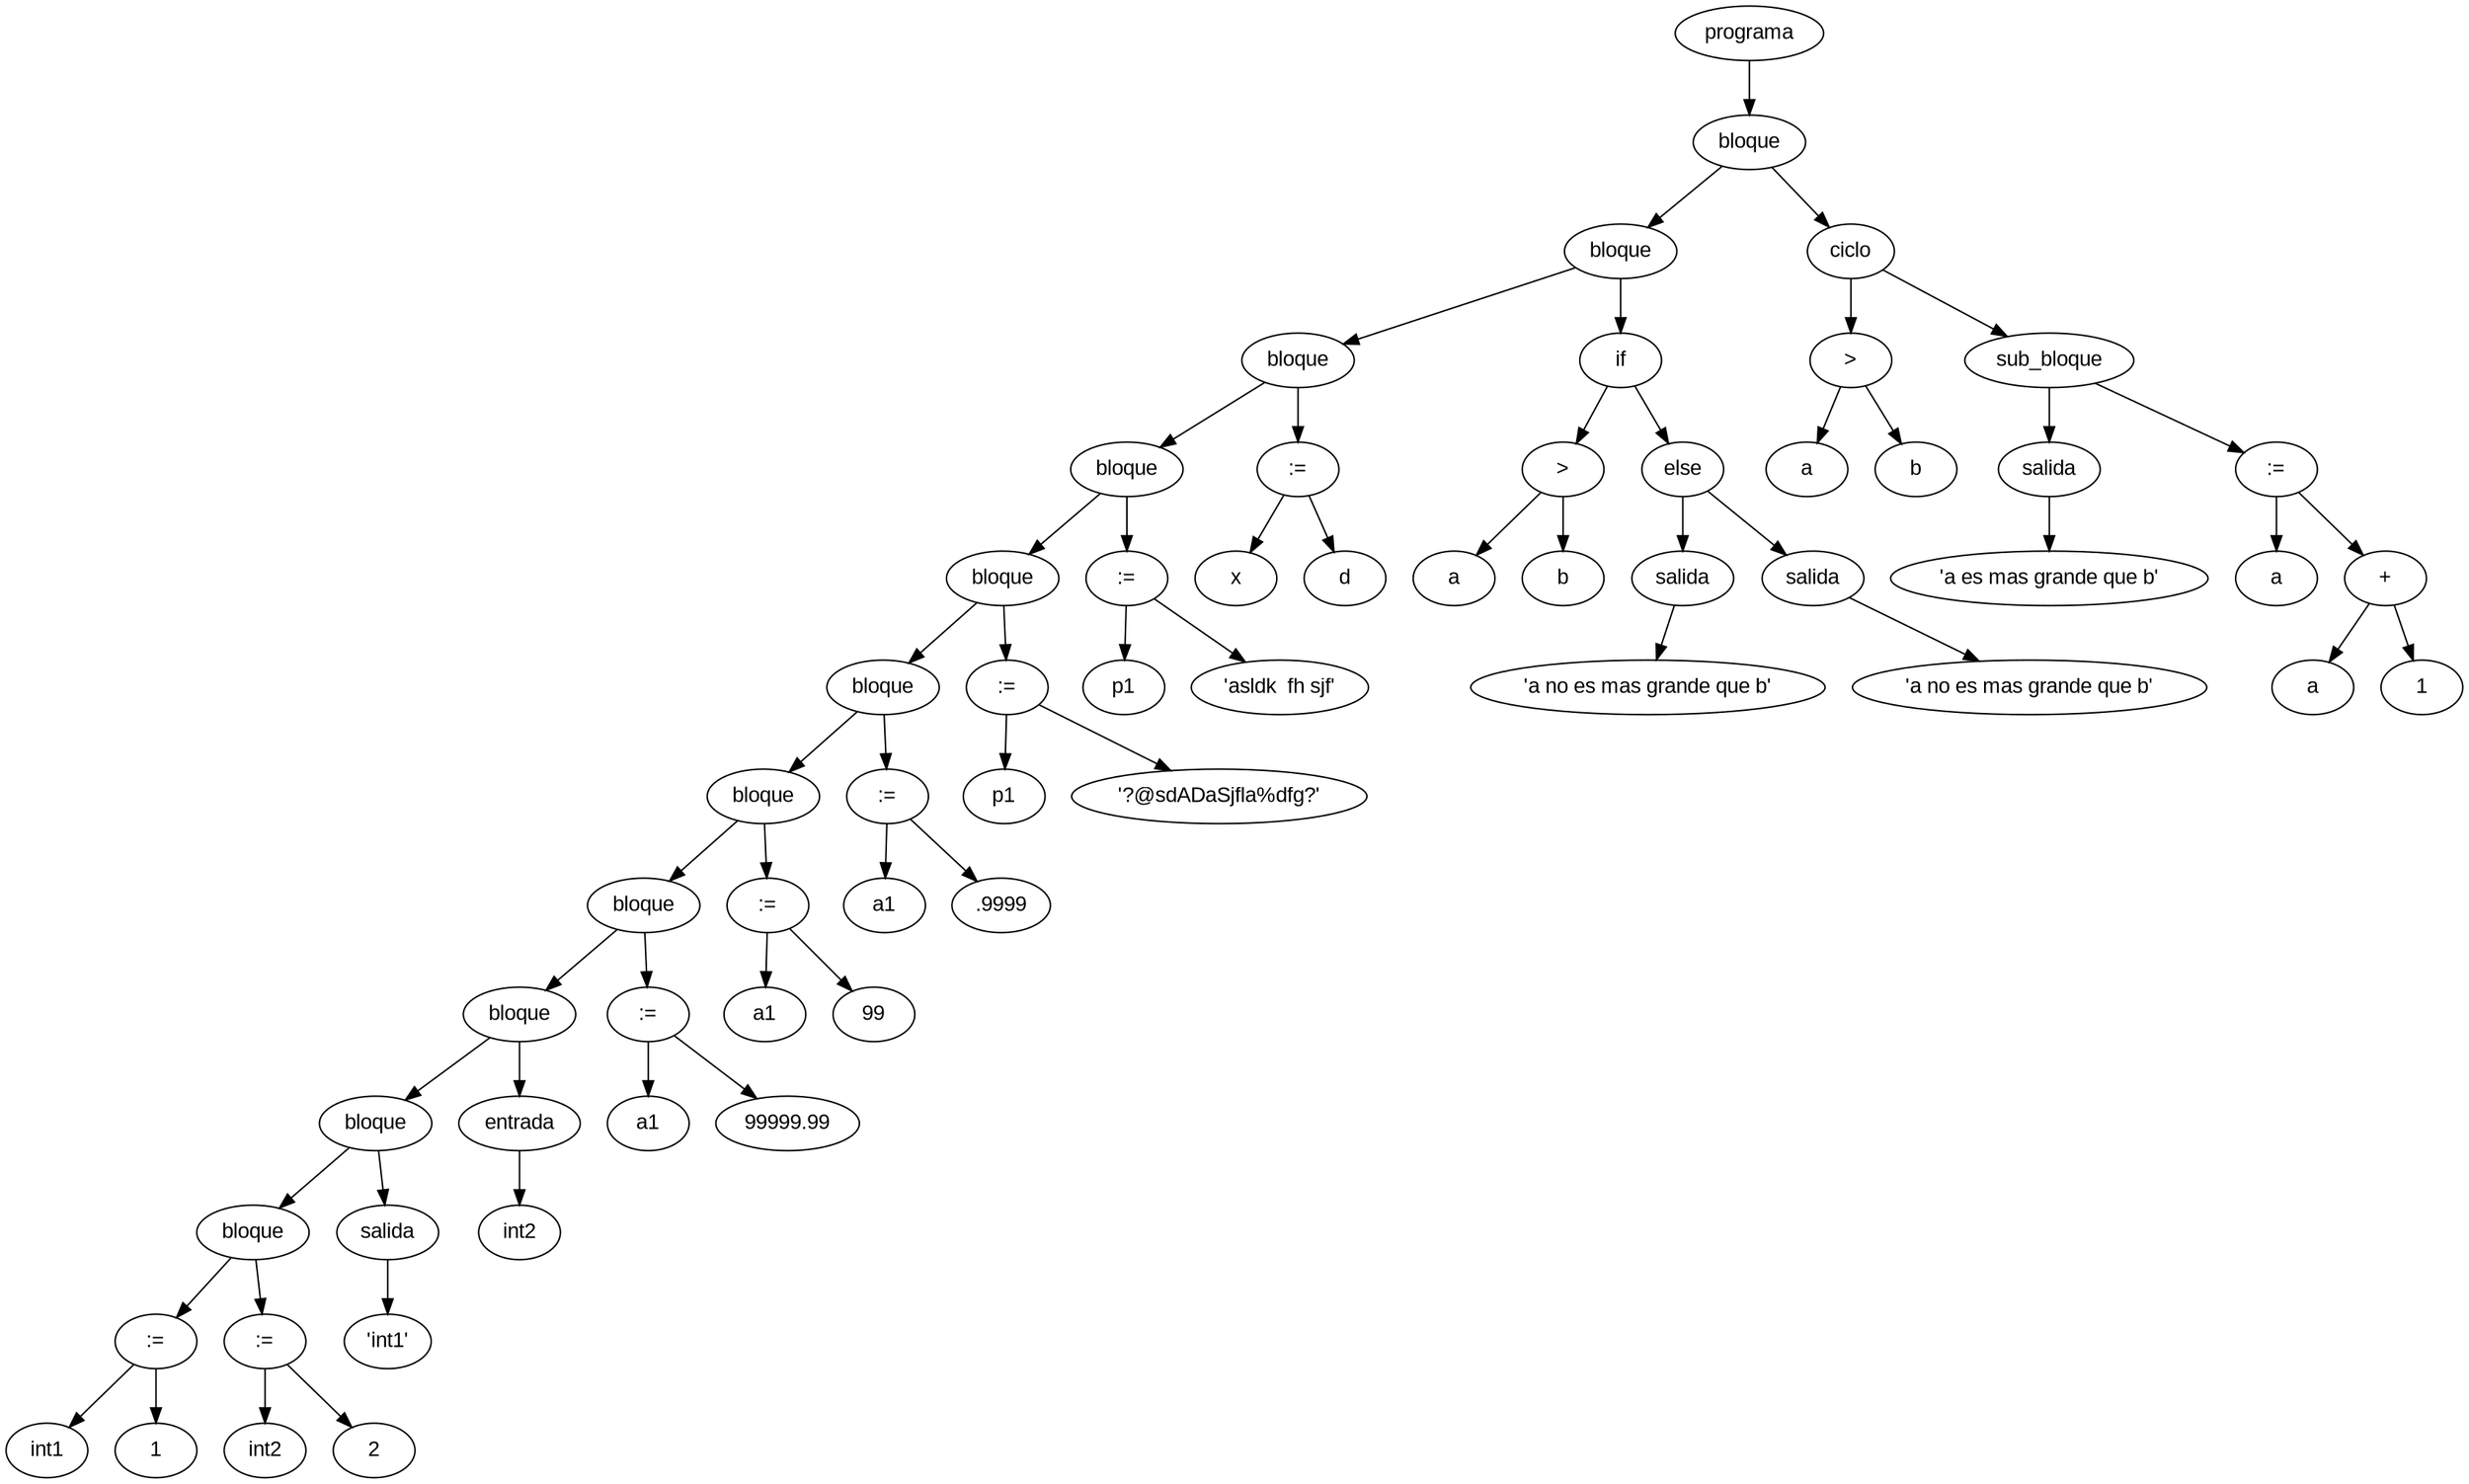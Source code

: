 digraph BST {
    node [fontname="Arial"];
id1 [label = "programa"];
id2 [label = "bloque"];
id3 [label = "bloque"];
id4 [label = "bloque"];
id5 [label = "bloque"];
id6 [label = "bloque"];
id7 [label = "bloque"];
id8 [label = "bloque"];
id9 [label = "bloque"];
id10 [label = "bloque"];
id11 [label = "bloque"];
id12 [label = "bloque"];
id13 [label = ":="];
id14 [label = "int1"];
id13 -> id14 ;
id15 [label = "1"];
id13 -> id15 ;
id12 -> id13 ;
id16 [label = ":="];
id17 [label = "int2"];
id16 -> id17 ;
id18 [label = "2"];
id16 -> id18 ;
id12 -> id16 ;
id11 -> id12 ;
id19 [label = "salida"];
id20 [label = "'int1'"];
id19 -> id20 ;
id11 -> id19 ;
id10 -> id11 ;
id21 [label = "entrada"];
id22 [label = "int2"];
id21 -> id22 ;
id10 -> id21 ;
id9 -> id10 ;
id23 [label = ":="];
id24 [label = "a1"];
id23 -> id24 ;
id25 [label = "99999.99"];
id23 -> id25 ;
id9 -> id23 ;
id8 -> id9 ;
id26 [label = ":="];
id27 [label = "a1"];
id26 -> id27 ;
id28 [label = "99"];
id26 -> id28 ;
id8 -> id26 ;
id7 -> id8 ;
id29 [label = ":="];
id30 [label = "a1"];
id29 -> id30 ;
id31 [label = ".9999"];
id29 -> id31 ;
id7 -> id29 ;
id6 -> id7 ;
id32 [label = ":="];
id33 [label = "p1"];
id32 -> id33 ;
id34 [label = "'?@sdADaSjfla%dfg?'"];
id32 -> id34 ;
id6 -> id32 ;
id5 -> id6 ;
id35 [label = ":="];
id36 [label = "p1"];
id35 -> id36 ;
id37 [label = "'asldk  fh sjf'"];
id35 -> id37 ;
id5 -> id35 ;
id4 -> id5 ;
id38 [label = ":="];
id39 [label = "x"];
id38 -> id39 ;
id40 [label = "d"];
id38 -> id40 ;
id4 -> id38 ;
id3 -> id4 ;
id41 [label = "if"];
id42 [label = ">"];
id43 [label = "a"];
id42 -> id43 ;
id44 [label = "b"];
id42 -> id44 ;
id41 -> id42 ;
id45 [label = "else"];
id46 [label = "salida"];
id47 [label = "'a no es mas grande que b'"];
id46 -> id47 ;
id45 -> id46 ;
id48 [label = "salida"];
id49 [label = "'a no es mas grande que b'"];
id48 -> id49 ;
id45 -> id48 ;
id41 -> id45 ;
id3 -> id41 ;
id2 -> id3 ;
id50 [label = "ciclo"];
id51 [label = ">"];
id52 [label = "a"];
id51 -> id52 ;
id53 [label = "b"];
id51 -> id53 ;
id50 -> id51 ;
id54 [label = "sub_bloque"];
id55 [label = "salida"];
id56 [label = "'a es mas grande que b'"];
id55 -> id56 ;
id54 -> id55 ;
id57 [label = ":="];
id58 [label = "a"];
id57 -> id58 ;
id59 [label = "+"];
id60 [label = "a"];
id59 -> id60 ;
id61 [label = "1"];
id59 -> id61 ;
id57 -> id59 ;
id54 -> id57 ;
id50 -> id54 ;
id2 -> id50 ;
id1 -> id2 ;
}
